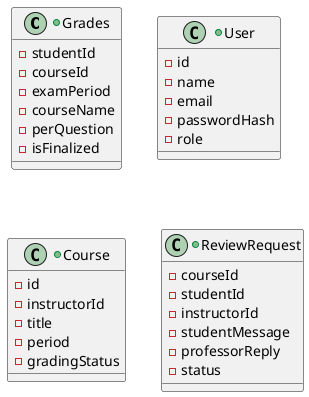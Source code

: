 @startuml
+class Grades {
	- studentId
	- courseId
	- examPeriod
	- courseName
	- perQuestion
	- isFinalized
}
+class User {
	- id
	- name
	- email
	- passwordHash
	- role
}
+class Course {
	- id
	- instructorId
	- title
	- period
	- gradingStatus
}
+class ReviewRequest {
	- courseId
	- studentId
	- instructorId
	- studentMessage
	- professorReply
	- status
}
@enduml